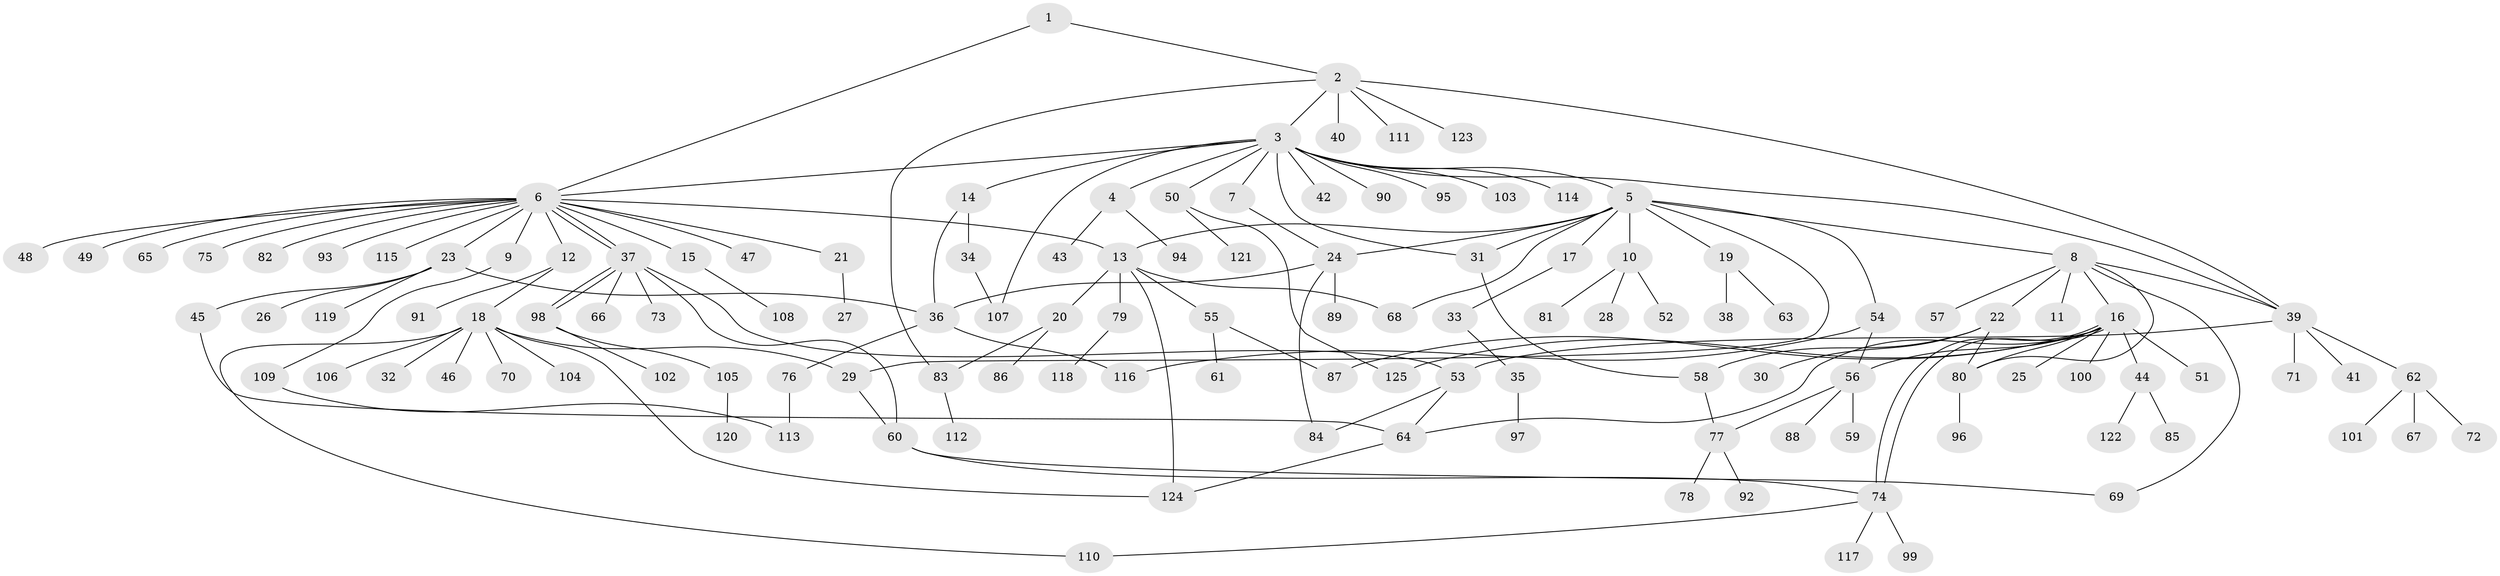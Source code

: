 // coarse degree distribution, {5: 0.04, 15: 0.04, 4: 0.08, 1: 0.44, 2: 0.2, 3: 0.1, 8: 0.04, 6: 0.02, 10: 0.02, 7: 0.02}
// Generated by graph-tools (version 1.1) at 2025/36/03/04/25 23:36:46]
// undirected, 125 vertices, 158 edges
graph export_dot {
  node [color=gray90,style=filled];
  1;
  2;
  3;
  4;
  5;
  6;
  7;
  8;
  9;
  10;
  11;
  12;
  13;
  14;
  15;
  16;
  17;
  18;
  19;
  20;
  21;
  22;
  23;
  24;
  25;
  26;
  27;
  28;
  29;
  30;
  31;
  32;
  33;
  34;
  35;
  36;
  37;
  38;
  39;
  40;
  41;
  42;
  43;
  44;
  45;
  46;
  47;
  48;
  49;
  50;
  51;
  52;
  53;
  54;
  55;
  56;
  57;
  58;
  59;
  60;
  61;
  62;
  63;
  64;
  65;
  66;
  67;
  68;
  69;
  70;
  71;
  72;
  73;
  74;
  75;
  76;
  77;
  78;
  79;
  80;
  81;
  82;
  83;
  84;
  85;
  86;
  87;
  88;
  89;
  90;
  91;
  92;
  93;
  94;
  95;
  96;
  97;
  98;
  99;
  100;
  101;
  102;
  103;
  104;
  105;
  106;
  107;
  108;
  109;
  110;
  111;
  112;
  113;
  114;
  115;
  116;
  117;
  118;
  119;
  120;
  121;
  122;
  123;
  124;
  125;
  1 -- 2;
  1 -- 6;
  2 -- 3;
  2 -- 39;
  2 -- 40;
  2 -- 83;
  2 -- 111;
  2 -- 123;
  3 -- 4;
  3 -- 5;
  3 -- 6;
  3 -- 7;
  3 -- 14;
  3 -- 31;
  3 -- 39;
  3 -- 42;
  3 -- 50;
  3 -- 90;
  3 -- 95;
  3 -- 103;
  3 -- 107;
  3 -- 114;
  4 -- 43;
  4 -- 94;
  5 -- 8;
  5 -- 10;
  5 -- 13;
  5 -- 17;
  5 -- 19;
  5 -- 24;
  5 -- 29;
  5 -- 31;
  5 -- 54;
  5 -- 68;
  6 -- 9;
  6 -- 12;
  6 -- 13;
  6 -- 15;
  6 -- 21;
  6 -- 23;
  6 -- 37;
  6 -- 37;
  6 -- 47;
  6 -- 48;
  6 -- 49;
  6 -- 65;
  6 -- 75;
  6 -- 82;
  6 -- 93;
  6 -- 115;
  7 -- 24;
  8 -- 11;
  8 -- 16;
  8 -- 22;
  8 -- 39;
  8 -- 57;
  8 -- 69;
  8 -- 80;
  9 -- 109;
  10 -- 28;
  10 -- 52;
  10 -- 81;
  12 -- 18;
  12 -- 91;
  13 -- 20;
  13 -- 55;
  13 -- 68;
  13 -- 79;
  13 -- 124;
  14 -- 34;
  14 -- 36;
  15 -- 108;
  16 -- 25;
  16 -- 44;
  16 -- 51;
  16 -- 56;
  16 -- 64;
  16 -- 74;
  16 -- 74;
  16 -- 80;
  16 -- 87;
  16 -- 100;
  16 -- 125;
  17 -- 33;
  18 -- 29;
  18 -- 32;
  18 -- 46;
  18 -- 70;
  18 -- 104;
  18 -- 106;
  18 -- 110;
  18 -- 124;
  19 -- 38;
  19 -- 63;
  20 -- 83;
  20 -- 86;
  21 -- 27;
  22 -- 30;
  22 -- 58;
  22 -- 80;
  23 -- 26;
  23 -- 36;
  23 -- 45;
  23 -- 119;
  24 -- 36;
  24 -- 84;
  24 -- 89;
  29 -- 60;
  31 -- 58;
  33 -- 35;
  34 -- 107;
  35 -- 97;
  36 -- 76;
  36 -- 116;
  37 -- 53;
  37 -- 60;
  37 -- 66;
  37 -- 73;
  37 -- 98;
  37 -- 98;
  39 -- 41;
  39 -- 53;
  39 -- 62;
  39 -- 71;
  44 -- 85;
  44 -- 122;
  45 -- 64;
  50 -- 121;
  50 -- 125;
  53 -- 64;
  53 -- 84;
  54 -- 56;
  54 -- 116;
  55 -- 61;
  55 -- 87;
  56 -- 59;
  56 -- 77;
  56 -- 88;
  58 -- 77;
  60 -- 69;
  60 -- 74;
  62 -- 67;
  62 -- 72;
  62 -- 101;
  64 -- 124;
  74 -- 99;
  74 -- 110;
  74 -- 117;
  76 -- 113;
  77 -- 78;
  77 -- 92;
  79 -- 118;
  80 -- 96;
  83 -- 112;
  98 -- 102;
  98 -- 105;
  105 -- 120;
  109 -- 113;
}
